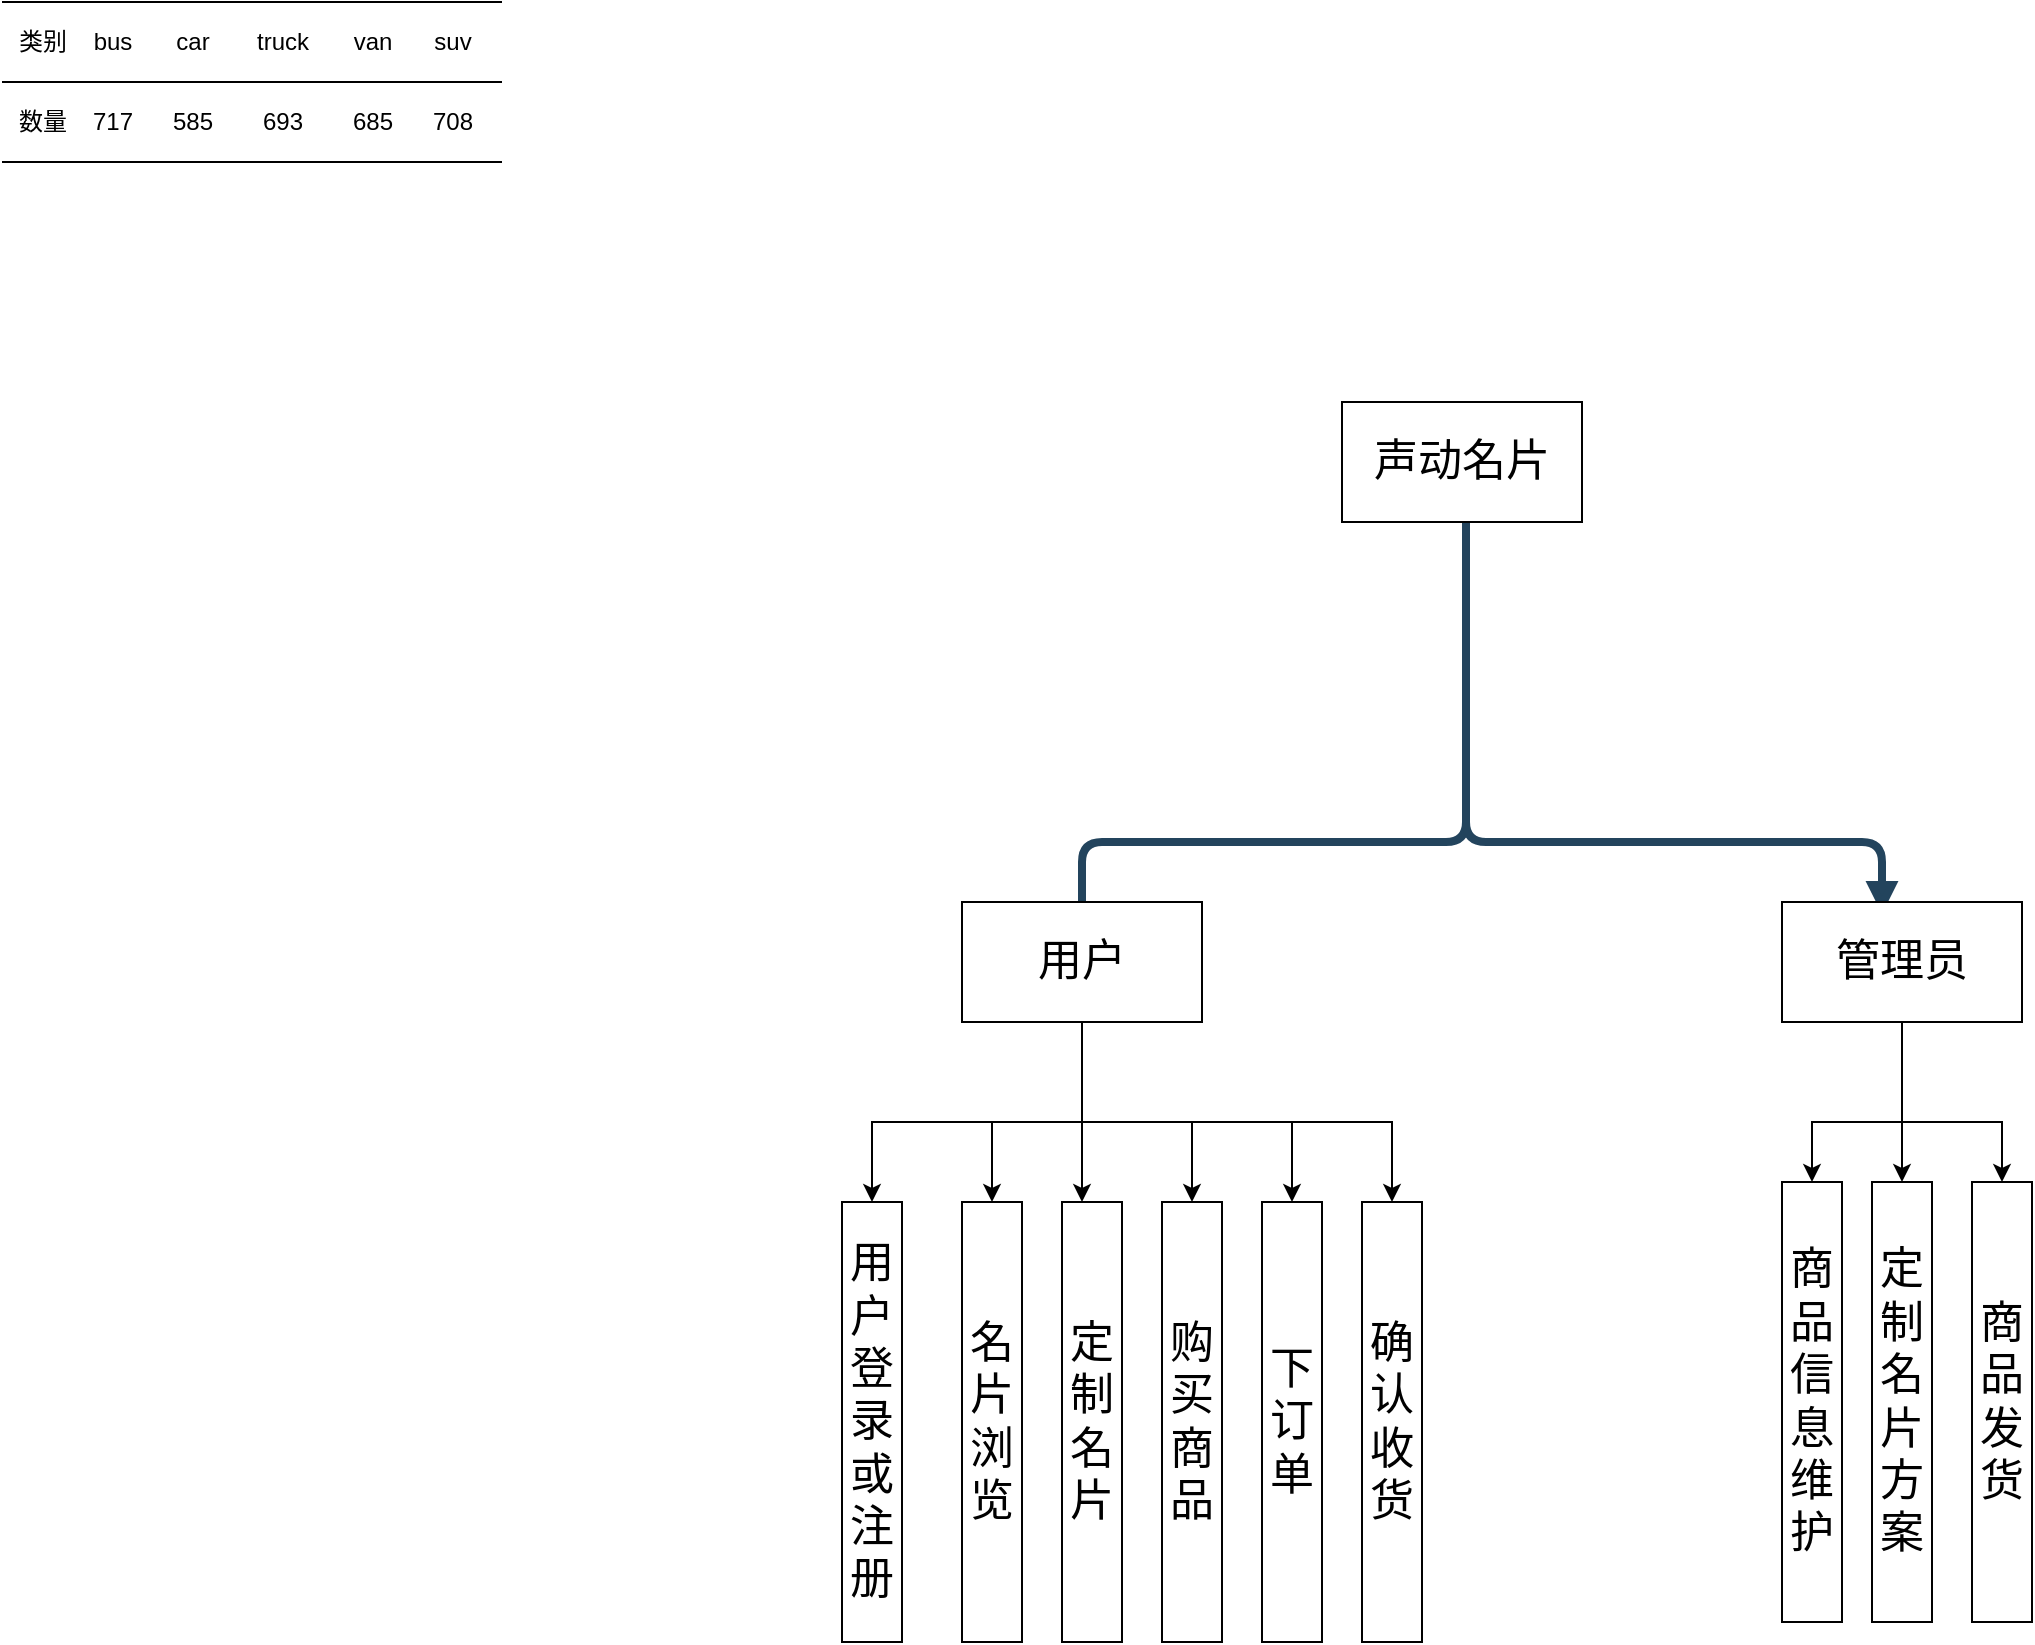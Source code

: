 <mxfile version="14.6.0" type="github">
  <diagram name="Page-1" id="97916047-d0de-89f5-080d-49f4d83e522f">
    <mxGraphModel dx="937" dy="518" grid="1" gridSize="10" guides="1" tooltips="1" connect="1" arrows="1" fold="1" page="1" pageScale="1.5" pageWidth="1169" pageHeight="827" background="#ffffff" math="0" shadow="0">
      <root>
        <mxCell id="0" />
        <mxCell id="1" parent="0" />
        <mxCell id="34" value="" style="edgeStyle=elbowEdgeStyle;elbow=vertical;strokeWidth=4;endArrow=block;endFill=1;fontStyle=1;strokeColor=#23445D;" parent="1" edge="1">
          <mxGeometry x="22" y="165.5" width="100" height="100" as="geometry">
            <mxPoint x="772" y="405.5" as="sourcePoint" />
            <mxPoint x="580" y="626" as="targetPoint" />
            <Array as="points">
              <mxPoint x="610" y="580" />
            </Array>
          </mxGeometry>
        </mxCell>
        <mxCell id="37" value="" style="edgeStyle=elbowEdgeStyle;elbow=vertical;strokeWidth=4;endArrow=block;endFill=1;fontStyle=1;strokeColor=#23445D;" parent="1" edge="1">
          <mxGeometry x="22" y="165.5" width="100" height="100" as="geometry">
            <mxPoint x="772" y="405.5" as="sourcePoint" />
            <mxPoint x="980" y="616" as="targetPoint" />
            <Array as="points">
              <mxPoint x="980" y="580" />
              <mxPoint x="972" y="555.5" />
            </Array>
          </mxGeometry>
        </mxCell>
        <mxCell id="-UyBQ6mtLS-5FziphjKj-93" value="" style="edgeStyle=orthogonalEdgeStyle;rounded=0;orthogonalLoop=1;jettySize=auto;html=1;" parent="1" source="-UyBQ6mtLS-5FziphjKj-55" edge="1">
          <mxGeometry relative="1" as="geometry">
            <mxPoint x="990" y="750" as="targetPoint" />
          </mxGeometry>
        </mxCell>
        <mxCell id="-UyBQ6mtLS-5FziphjKj-55" value="&lt;font style=&quot;font-size: 22px&quot;&gt;管理员&lt;/font&gt;" style="whiteSpace=wrap;html=1;" parent="1" vertex="1">
          <mxGeometry x="930" y="610" width="120" height="60" as="geometry" />
        </mxCell>
        <mxCell id="-UyBQ6mtLS-5FziphjKj-56" value="&lt;font style=&quot;font-size: 22px&quot;&gt;声动名片&lt;/font&gt;" style="whiteSpace=wrap;html=1;" parent="1" vertex="1">
          <mxGeometry x="710" y="360" width="120" height="60" as="geometry" />
        </mxCell>
        <mxCell id="-UyBQ6mtLS-5FziphjKj-64" value="" style="edgeStyle=orthogonalEdgeStyle;rounded=0;orthogonalLoop=1;jettySize=auto;html=1;" parent="1" source="-UyBQ6mtLS-5FziphjKj-57" edge="1">
          <mxGeometry relative="1" as="geometry">
            <mxPoint x="580" y="760" as="targetPoint" />
          </mxGeometry>
        </mxCell>
        <mxCell id="-UyBQ6mtLS-5FziphjKj-57" value="&lt;font style=&quot;font-size: 22px&quot;&gt;用户&lt;/font&gt;" style="whiteSpace=wrap;html=1;" parent="1" vertex="1">
          <mxGeometry x="520" y="610" width="120" height="60" as="geometry" />
        </mxCell>
        <mxCell id="-UyBQ6mtLS-5FziphjKj-66" value="&lt;font style=&quot;font-size: 22px&quot;&gt;用户登录或注册&lt;/font&gt;" style="whiteSpace=wrap;html=1;" parent="1" vertex="1">
          <mxGeometry x="460" y="760" width="30" height="220" as="geometry" />
        </mxCell>
        <mxCell id="-UyBQ6mtLS-5FziphjKj-81" value="&lt;font style=&quot;font-size: 22px&quot;&gt;名片浏览&lt;/font&gt;" style="whiteSpace=wrap;html=1;" parent="1" vertex="1">
          <mxGeometry x="520" y="760" width="30" height="220" as="geometry" />
        </mxCell>
        <mxCell id="-UyBQ6mtLS-5FziphjKj-82" value="&lt;font style=&quot;font-size: 22px&quot;&gt;下订单&lt;/font&gt;" style="whiteSpace=wrap;html=1;" parent="1" vertex="1">
          <mxGeometry x="670" y="760" width="30" height="220" as="geometry" />
        </mxCell>
        <mxCell id="-UyBQ6mtLS-5FziphjKj-83" value="&lt;font style=&quot;font-size: 22px&quot;&gt;购买商品&lt;/font&gt;" style="whiteSpace=wrap;html=1;" parent="1" vertex="1">
          <mxGeometry x="620" y="760" width="30" height="220" as="geometry" />
        </mxCell>
        <mxCell id="-UyBQ6mtLS-5FziphjKj-84" value="&lt;font style=&quot;font-size: 22px&quot;&gt;定制名片&lt;/font&gt;" style="whiteSpace=wrap;html=1;" parent="1" vertex="1">
          <mxGeometry x="570" y="760" width="30" height="220" as="geometry" />
        </mxCell>
        <mxCell id="-UyBQ6mtLS-5FziphjKj-85" value="&lt;font style=&quot;font-size: 22px&quot;&gt;确认收货&lt;/font&gt;" style="whiteSpace=wrap;html=1;" parent="1" vertex="1">
          <mxGeometry x="720" y="760" width="30" height="220" as="geometry" />
        </mxCell>
        <mxCell id="-UyBQ6mtLS-5FziphjKj-87" value="" style="edgeStyle=orthogonalEdgeStyle;rounded=0;orthogonalLoop=1;jettySize=auto;html=1;entryX=0.5;entryY=0;entryDx=0;entryDy=0;" parent="1" target="-UyBQ6mtLS-5FziphjKj-83" edge="1">
          <mxGeometry relative="1" as="geometry">
            <mxPoint x="580" y="720" as="sourcePoint" />
            <mxPoint x="590" y="770" as="targetPoint" />
            <Array as="points">
              <mxPoint x="590" y="720" />
              <mxPoint x="635" y="720" />
            </Array>
          </mxGeometry>
        </mxCell>
        <mxCell id="-UyBQ6mtLS-5FziphjKj-88" value="" style="edgeStyle=orthogonalEdgeStyle;rounded=0;orthogonalLoop=1;jettySize=auto;html=1;entryX=0.5;entryY=0;entryDx=0;entryDy=0;" parent="1" edge="1">
          <mxGeometry relative="1" as="geometry">
            <mxPoint x="630" y="720" as="sourcePoint" />
            <mxPoint x="685" y="760" as="targetPoint" />
            <Array as="points">
              <mxPoint x="640" y="720" />
              <mxPoint x="685" y="720" />
            </Array>
          </mxGeometry>
        </mxCell>
        <mxCell id="-UyBQ6mtLS-5FziphjKj-89" value="" style="edgeStyle=orthogonalEdgeStyle;rounded=0;orthogonalLoop=1;jettySize=auto;html=1;entryX=0.5;entryY=0;entryDx=0;entryDy=0;" parent="1" edge="1">
          <mxGeometry relative="1" as="geometry">
            <mxPoint x="680" y="720" as="sourcePoint" />
            <mxPoint x="735" y="760" as="targetPoint" />
            <Array as="points">
              <mxPoint x="690" y="720" />
              <mxPoint x="735" y="720" />
            </Array>
          </mxGeometry>
        </mxCell>
        <mxCell id="-UyBQ6mtLS-5FziphjKj-90" value="" style="edgeStyle=orthogonalEdgeStyle;rounded=0;orthogonalLoop=1;jettySize=auto;html=1;entryX=0.5;entryY=0;entryDx=0;entryDy=0;" parent="1" edge="1">
          <mxGeometry relative="1" as="geometry">
            <mxPoint x="580" y="720" as="sourcePoint" />
            <mxPoint x="535" y="760" as="targetPoint" />
            <Array as="points">
              <mxPoint x="490" y="720" />
              <mxPoint x="535" y="720" />
            </Array>
          </mxGeometry>
        </mxCell>
        <mxCell id="-UyBQ6mtLS-5FziphjKj-91" value="" style="edgeStyle=orthogonalEdgeStyle;rounded=0;orthogonalLoop=1;jettySize=auto;html=1;entryX=0.5;entryY=0;entryDx=0;entryDy=0;" parent="1" edge="1">
          <mxGeometry relative="1" as="geometry">
            <mxPoint x="500" y="720" as="sourcePoint" />
            <mxPoint x="475" y="760" as="targetPoint" />
            <Array as="points">
              <mxPoint x="475" y="720" />
            </Array>
          </mxGeometry>
        </mxCell>
        <mxCell id="-UyBQ6mtLS-5FziphjKj-94" value="&lt;span style=&quot;font-size: 22px&quot;&gt;商品信息维护&lt;/span&gt;&lt;span style=&quot;color: rgba(0 , 0 , 0 , 0) ; font-family: monospace ; font-size: 0px&quot;&gt;%3CmxGraphModel%3E%3Croot%3E%3CmxCell%20id%3D%220%22%2F%3E%3CmxCell%20id%3D%221%22%20parent%3D%220%22%2F%3E%3CmxCell%20id%3D%222%22%20value%3D%22%26lt%3Bfont%20style%3D%26quot%3Bfont-size%3A%2022px%26quot%3B%26gt%3B%E7%94%A8%E6%88%B7%E7%99%BB%E5%BD%95%E6%88%96%E6%B3%A8%E5%86%8C%26lt%3B%2Ffont%26gt%3B%22%20style%3D%22whiteSpace%3Dwrap%3Bhtml%3D1%3B%22%20vertex%3D%221%22%20parent%3D%221%22%3E%3CmxGeometry%20x%3D%22460%22%20y%3D%22760%22%20width%3D%2230%22%20height%3D%22220%22%20as%3D%22geometry%22%2F%3E%3C%2FmxCell%3E%3C%2Froot%3E%3C%2FmxGraphModel%3E&lt;/span&gt;" style="whiteSpace=wrap;html=1;" parent="1" vertex="1">
          <mxGeometry x="930" y="750" width="30" height="220" as="geometry" />
        </mxCell>
        <mxCell id="-UyBQ6mtLS-5FziphjKj-95" value="&lt;span style=&quot;font-size: 22px&quot;&gt;定制名片方案&lt;/span&gt;" style="whiteSpace=wrap;html=1;" parent="1" vertex="1">
          <mxGeometry x="975" y="750" width="30" height="220" as="geometry" />
        </mxCell>
        <mxCell id="-UyBQ6mtLS-5FziphjKj-96" value="&lt;span style=&quot;font-size: 22px&quot;&gt;商品发货&lt;/span&gt;" style="whiteSpace=wrap;html=1;" parent="1" vertex="1">
          <mxGeometry x="1025" y="750" width="30" height="220" as="geometry" />
        </mxCell>
        <mxCell id="-UyBQ6mtLS-5FziphjKj-99" value="" style="edgeStyle=orthogonalEdgeStyle;rounded=0;orthogonalLoop=1;jettySize=auto;html=1;entryX=0.5;entryY=0;entryDx=0;entryDy=0;" parent="1" target="-UyBQ6mtLS-5FziphjKj-96" edge="1">
          <mxGeometry relative="1" as="geometry">
            <mxPoint x="990" y="720" as="sourcePoint" />
            <mxPoint x="1000" y="760" as="targetPoint" />
            <Array as="points">
              <mxPoint x="1000" y="720" />
              <mxPoint x="1040" y="720" />
            </Array>
          </mxGeometry>
        </mxCell>
        <mxCell id="-UyBQ6mtLS-5FziphjKj-100" value="" style="edgeStyle=orthogonalEdgeStyle;rounded=0;orthogonalLoop=1;jettySize=auto;html=1;entryX=0.5;entryY=0;entryDx=0;entryDy=0;" parent="1" target="-UyBQ6mtLS-5FziphjKj-94" edge="1">
          <mxGeometry relative="1" as="geometry">
            <mxPoint x="990" y="710" as="sourcePoint" />
            <mxPoint x="1050" y="760" as="targetPoint" />
            <Array as="points">
              <mxPoint x="990" y="730" />
              <mxPoint x="990" y="720" />
              <mxPoint x="945" y="720" />
            </Array>
          </mxGeometry>
        </mxCell>
        <mxCell id="DtsV8sBGdzbpDYODfc_R-37" value="" style="endArrow=none;html=1;" edge="1" parent="1">
          <mxGeometry width="50" height="50" relative="1" as="geometry">
            <mxPoint x="40" y="160" as="sourcePoint" />
            <mxPoint x="290" y="160" as="targetPoint" />
          </mxGeometry>
        </mxCell>
        <mxCell id="DtsV8sBGdzbpDYODfc_R-38" value="" style="endArrow=none;html=1;" edge="1" parent="1">
          <mxGeometry width="50" height="50" relative="1" as="geometry">
            <mxPoint x="40" y="240" as="sourcePoint" />
            <mxPoint x="290" y="240" as="targetPoint" />
          </mxGeometry>
        </mxCell>
        <mxCell id="DtsV8sBGdzbpDYODfc_R-39" value="" style="endArrow=none;html=1;" edge="1" parent="1">
          <mxGeometry width="50" height="50" relative="1" as="geometry">
            <mxPoint x="40" y="200" as="sourcePoint" />
            <mxPoint x="290" y="200" as="targetPoint" />
          </mxGeometry>
        </mxCell>
        <mxCell id="DtsV8sBGdzbpDYODfc_R-40" value="类别" style="text;html=1;align=center;verticalAlign=middle;resizable=0;points=[];autosize=1;strokeColor=none;" vertex="1" parent="1">
          <mxGeometry x="40" y="170" width="40" height="20" as="geometry" />
        </mxCell>
        <mxCell id="DtsV8sBGdzbpDYODfc_R-41" value="数量" style="text;html=1;align=center;verticalAlign=middle;resizable=0;points=[];autosize=1;strokeColor=none;" vertex="1" parent="1">
          <mxGeometry x="40" y="210" width="40" height="20" as="geometry" />
        </mxCell>
        <mxCell id="DtsV8sBGdzbpDYODfc_R-42" value="bus" style="text;html=1;align=center;verticalAlign=middle;resizable=0;points=[];autosize=1;strokeColor=none;" vertex="1" parent="1">
          <mxGeometry x="80" y="170" width="30" height="20" as="geometry" />
        </mxCell>
        <mxCell id="DtsV8sBGdzbpDYODfc_R-45" value="van" style="text;html=1;align=center;verticalAlign=middle;resizable=0;points=[];autosize=1;strokeColor=none;" vertex="1" parent="1">
          <mxGeometry x="210" y="170" width="30" height="20" as="geometry" />
        </mxCell>
        <mxCell id="DtsV8sBGdzbpDYODfc_R-46" value="truck" style="text;html=1;align=center;verticalAlign=middle;resizable=0;points=[];autosize=1;strokeColor=none;" vertex="1" parent="1">
          <mxGeometry x="160" y="170" width="40" height="20" as="geometry" />
        </mxCell>
        <mxCell id="DtsV8sBGdzbpDYODfc_R-47" value="suv" style="text;html=1;align=center;verticalAlign=middle;resizable=0;points=[];autosize=1;strokeColor=none;" vertex="1" parent="1">
          <mxGeometry x="250" y="170" width="30" height="20" as="geometry" />
        </mxCell>
        <mxCell id="DtsV8sBGdzbpDYODfc_R-48" value="car" style="text;html=1;align=center;verticalAlign=middle;resizable=0;points=[];autosize=1;strokeColor=none;" vertex="1" parent="1">
          <mxGeometry x="120" y="170" width="30" height="20" as="geometry" />
        </mxCell>
        <mxCell id="DtsV8sBGdzbpDYODfc_R-49" value="717" style="text;html=1;align=center;verticalAlign=middle;resizable=0;points=[];autosize=1;strokeColor=none;" vertex="1" parent="1">
          <mxGeometry x="75" y="210" width="40" height="20" as="geometry" />
        </mxCell>
        <mxCell id="DtsV8sBGdzbpDYODfc_R-50" value="585" style="text;html=1;align=center;verticalAlign=middle;resizable=0;points=[];autosize=1;strokeColor=none;" vertex="1" parent="1">
          <mxGeometry x="115" y="210" width="40" height="20" as="geometry" />
        </mxCell>
        <mxCell id="DtsV8sBGdzbpDYODfc_R-51" value="708" style="text;html=1;align=center;verticalAlign=middle;resizable=0;points=[];autosize=1;strokeColor=none;" vertex="1" parent="1">
          <mxGeometry x="245" y="210" width="40" height="20" as="geometry" />
        </mxCell>
        <mxCell id="DtsV8sBGdzbpDYODfc_R-52" value="693" style="text;html=1;align=center;verticalAlign=middle;resizable=0;points=[];autosize=1;strokeColor=none;" vertex="1" parent="1">
          <mxGeometry x="160" y="210" width="40" height="20" as="geometry" />
        </mxCell>
        <mxCell id="DtsV8sBGdzbpDYODfc_R-53" value="685" style="text;html=1;align=center;verticalAlign=middle;resizable=0;points=[];autosize=1;strokeColor=none;" vertex="1" parent="1">
          <mxGeometry x="205" y="210" width="40" height="20" as="geometry" />
        </mxCell>
      </root>
    </mxGraphModel>
  </diagram>
</mxfile>
